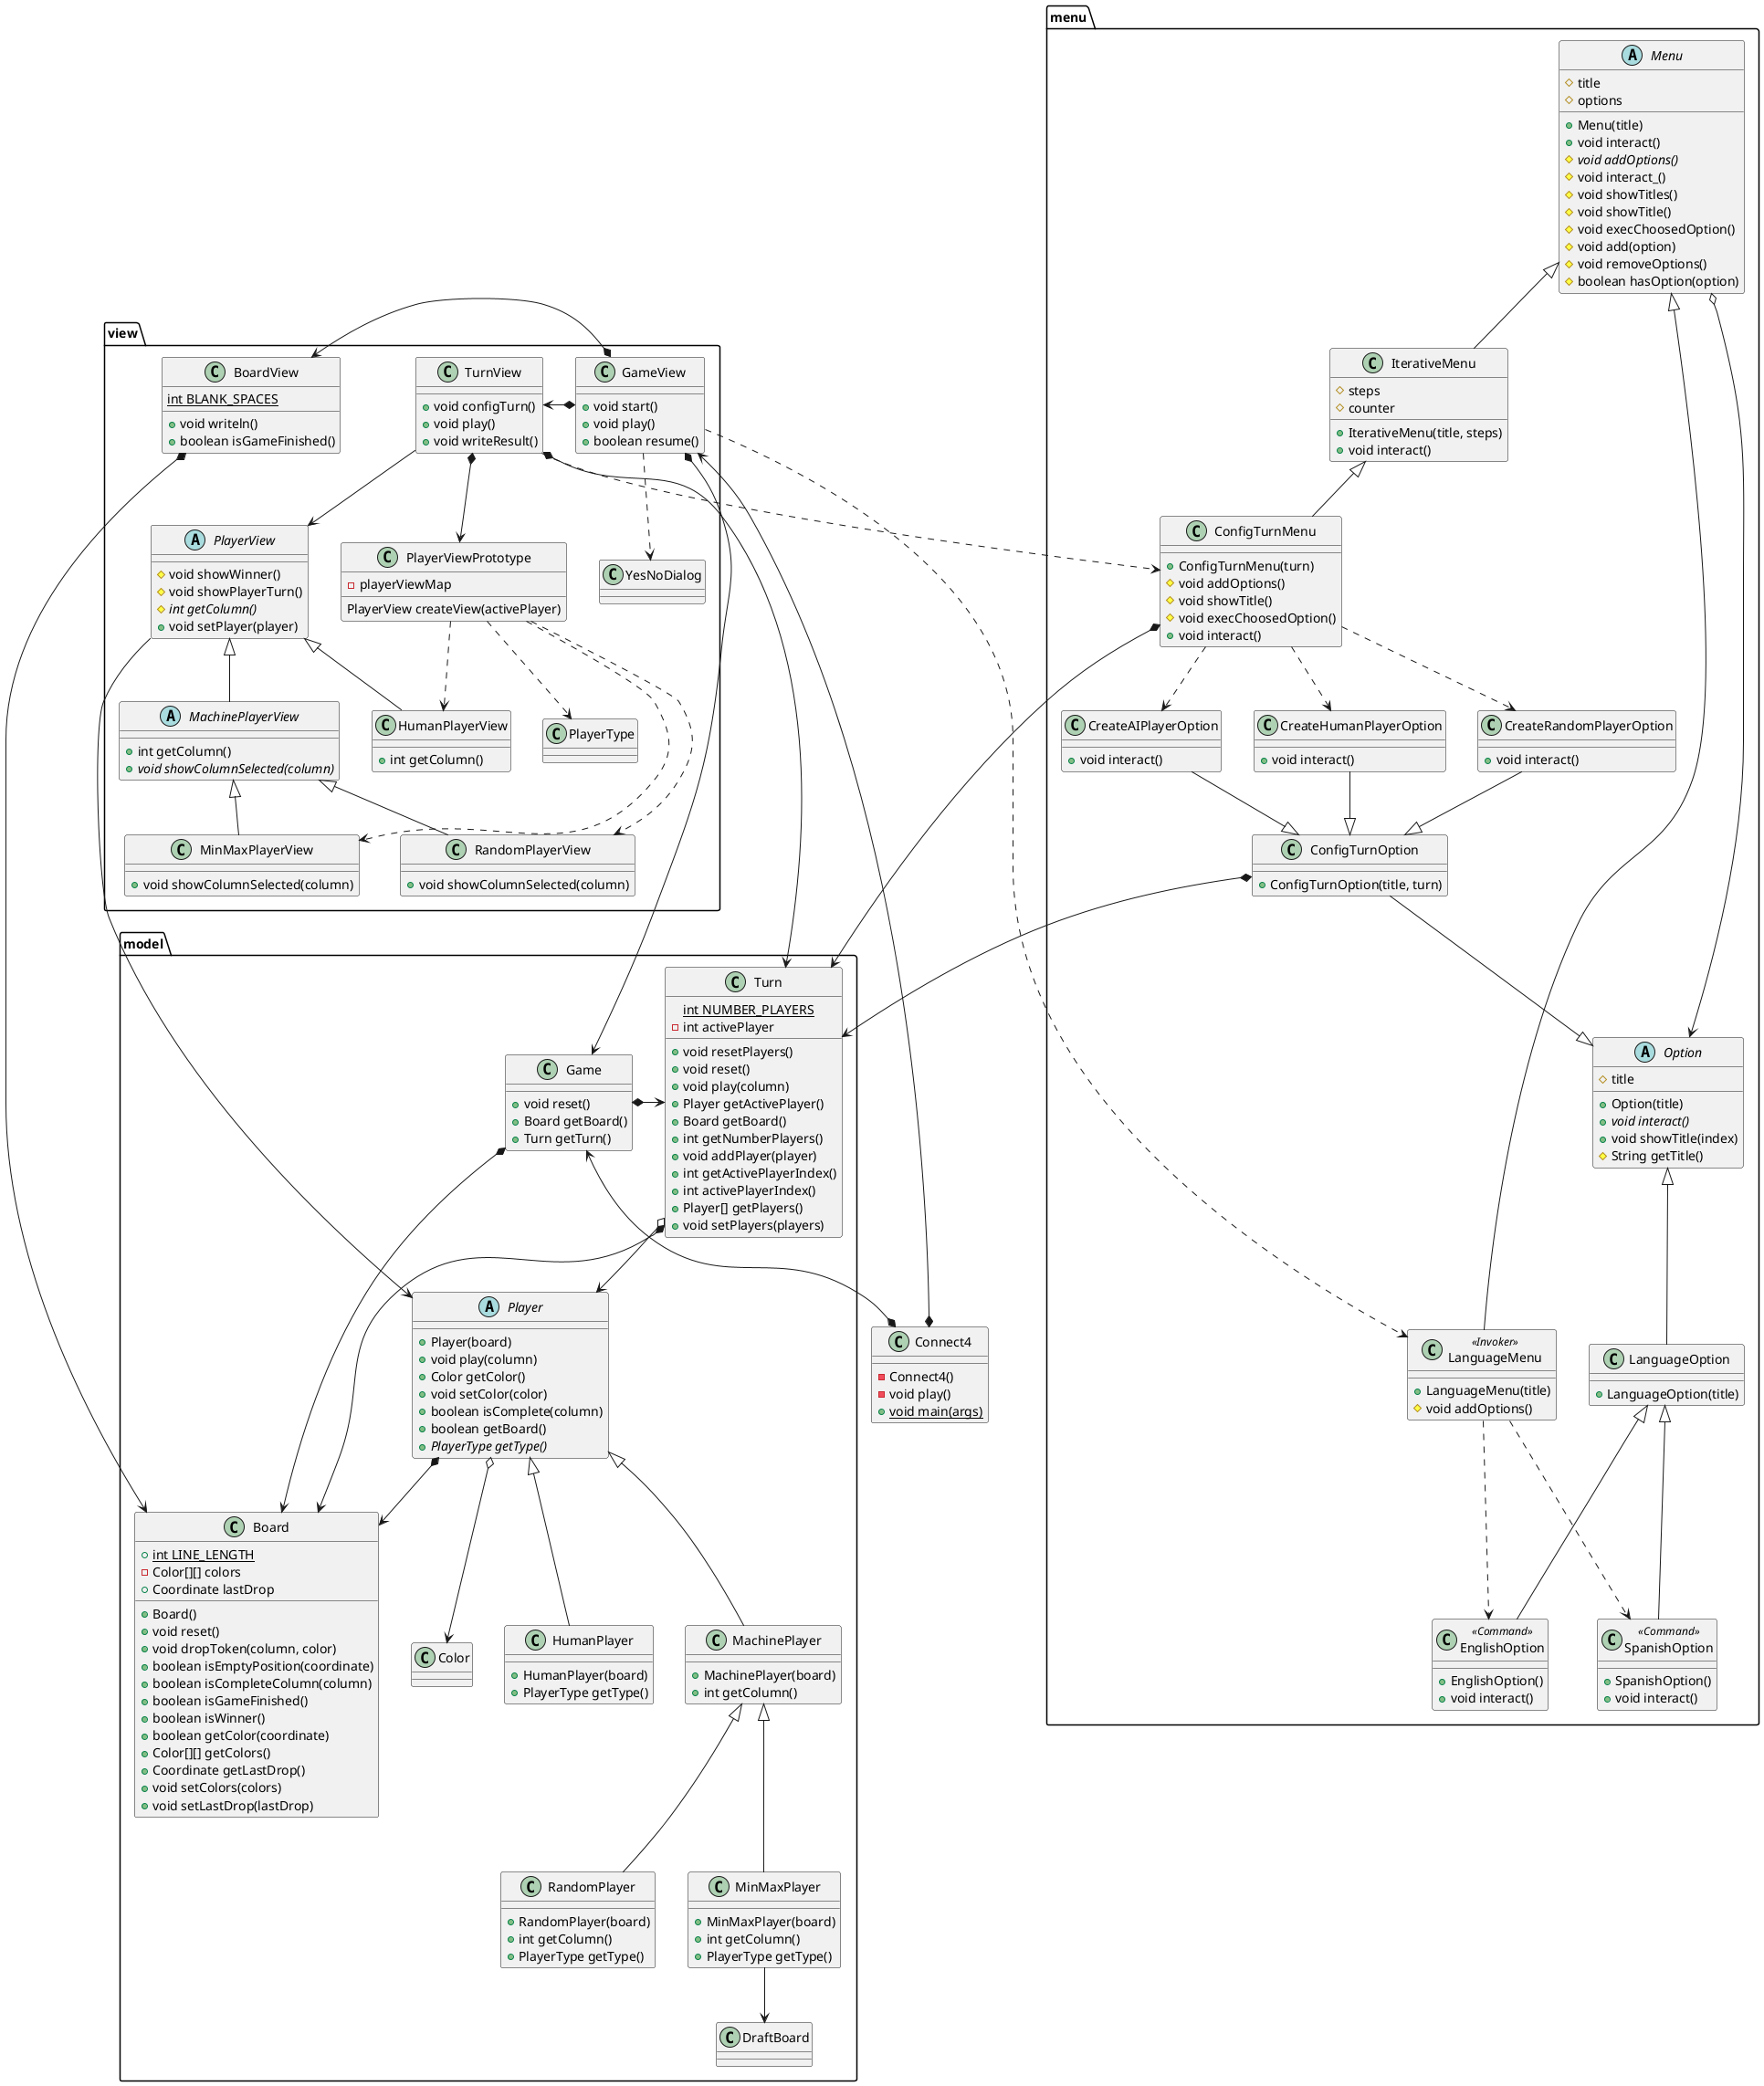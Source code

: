 @startuml connect4
    Connect4 : - Connect4()
    Connect4 : - void play()
    Connect4 : + {static} void main(args)

package model {
    Game *-> Board
    Game *-> Turn
    Game : + void reset()
    Game : + Board getBoard()
    Game : + Turn getTurn()
    Game <--* Connect4

    Turn o--> Player
    Turn *--> Board
    Turn : {static} int NUMBER_PLAYERS
    Turn : - int activePlayer
    Turn : + void resetPlayers()
    Turn : + void reset()
    Turn : + void play(column)
    Turn : + Player getActivePlayer()
    Turn : + Board getBoard()
    Turn : + int getNumberPlayers()
    Turn : + void addPlayer(player)
    Turn : + int getActivePlayerIndex()
    Turn : + int activePlayerIndex()
    Turn : + Player[] getPlayers()
    Turn : + void setPlayers(players)

    abstract Player
    Player o--> Color
    Player *--> Board
    Player : + Player(board)
    Player : + void play(column)
    Player : + Color getColor()
    Player : + void setColor(color)
    Player : + boolean isComplete(column)
    Player : + boolean getBoard()
    Player : + {abstract} PlayerType getType()
    Player <|-- HumanPlayer
    Player <|-- MachinePlayer

    HumanPlayer : + HumanPlayer(board)
    HumanPlayer : + PlayerType getType()

    MachinePlayer : + MachinePlayer(board)
    MachinePlayer : + int getColumn()
    MachinePlayer <|-- RandomPlayer
    MachinePlayer <|-- MinMaxPlayer

    RandomPlayer : + RandomPlayer(board)
    RandomPlayer : + int getColumn()
    RandomPlayer : + PlayerType getType()

    MinMaxPlayer : + MinMaxPlayer(board)
    MinMaxPlayer : + int getColumn()
    MinMaxPlayer : + PlayerType getType()
    MinMaxPlayer --> DraftBoard

    Board : + {static} int LINE_LENGTH
    Board : - Color[][] colors
    Board : + Coordinate lastDrop
    Board : + Board()
    Board : + void reset()
    Board : + void dropToken(column, color)
    Board : + boolean isEmptyPosition(coordinate)
    Board : + boolean isCompleteColumn(column)
    Board : + boolean isGameFinished()
    Board : + boolean isWinner()
    Board : + boolean getColor(coordinate)
    Board : + Color[][] getColors()
    Board : + Coordinate getLastDrop()
    Board : + void setColors(colors)
    Board : + void setLastDrop(lastDrop)
}

package menu {
    abstract class Menu
    Menu : # title
    Menu : # options
    Menu o--> Option
    Menu : + Menu(title)
    Menu : + void interact()
    Menu : # {abstract} void addOptions()
    Menu : # void interact_()
    Menu : # void showTitles()
    Menu : # void showTitle()
    Menu : # void execChoosedOption()
    Menu : # void add(option)
    Menu : # void removeOptions()
    Menu : # boolean hasOption(option)
    Menu <|-- IterativeMenu
    Menu <|-- LanguageMenu

    class LanguageMenu << Invoker >>
    LanguageMenu : + LanguageMenu(title)
    LanguageMenu : # void addOptions()
    LanguageMenu ..> SpanishOption
    LanguageMenu ..> EnglishOption

    IterativeMenu : # steps
    IterativeMenu : # counter
    IterativeMenu : + IterativeMenu(title, steps)
    IterativeMenu : + void interact()
    IterativeMenu <|-- ConfigTurnMenu

    ConfigTurnMenu *--> Turn
    ConfigTurnMenu : + ConfigTurnMenu(turn)
    ConfigTurnMenu : # void addOptions()
    ConfigTurnMenu : # void showTitle()
    ConfigTurnMenu : # void execChoosedOption()
    ConfigTurnMenu : + void interact()
    ConfigTurnMenu ..> CreateHumanPlayerOption
    ConfigTurnMenu ..> CreateRandomPlayerOption
    ConfigTurnMenu ..> CreateAIPlayerOption

    abstract class Option
    Option : # title
    Option : + Option(title)
    Option : + {abstract} void interact()
    Option : + void showTitle(index)
    Option : # String getTitle()
    Option <|-- LanguageOption

    LanguageOption : + LanguageOption(title)
    LanguageOption <|-- SpanishOption
    LanguageOption <|-- EnglishOption

    class SpanishOption << Command >>
    SpanishOption : + SpanishOption()
    SpanishOption : + void interact()

    class EnglishOption << Command >>
    EnglishOption : + EnglishOption()
    EnglishOption : + void interact()

    CreateHumanPlayerOption --|> ConfigTurnOption
    CreateHumanPlayerOption : + void interact()

    CreateRandomPlayerOption --|> ConfigTurnOption
    CreateRandomPlayerOption : + void interact()

    CreateAIPlayerOption --|> ConfigTurnOption
    CreateAIPlayerOption : + void interact()

    ConfigTurnOption --|> Option
    ConfigTurnOption *--> Turn
    ConfigTurnOption : + ConfigTurnOption(title, turn)
}

package view {
    GameView *-> BoardView
    GameView *-> TurnView
    GameView *-> Game
    GameView : + void start()
    GameView : + void play()
    GameView : + boolean resume()
    GameView ..> YesNoDialog
    GameView ..> LanguageMenu
    GameView <--* Connect4

    TurnView *--> Turn
    TurnView --> PlayerView
    TurnView *--> PlayerViewPrototype
    TurnView : + void configTurn()
    TurnView : + void play()
    TurnView : + void writeResult()
    TurnView ..> ConfigTurnMenu

    abstract class PlayerView
    PlayerView --> Player
    PlayerView : # void showWinner()
    PlayerView : # void showPlayerTurn()
    PlayerView : # {abstract} int getColumn()
    PlayerView : + void setPlayer(player)
    PlayerView <|-- HumanPlayerView
    PlayerView <|-- MachinePlayerView

    HumanPlayerView : + int getColumn()

    abstract class MachinePlayerView
    MachinePlayerView : + int getColumn()
    MachinePlayerView : + {abstract} void showColumnSelected(column)
    MachinePlayerView <|-- RandomPlayerView
    MachinePlayerView <|-- MinMaxPlayerView

    MinMaxPlayerView : + void showColumnSelected(column)

    RandomPlayerView : + void showColumnSelected(column)

    PlayerViewPrototype : - playerViewMap
    PlayerViewPrototype : PlayerView createView(activePlayer)
    PlayerViewPrototype ..> HumanPlayerView
    PlayerViewPrototype ..> RandomPlayerView
    PlayerViewPrototype ..> MinMaxPlayerView
    PlayerViewPrototype ..> PlayerType

    BoardView : {static} int BLANK_SPACES
    BoardView *--> Board
    BoardView : + void writeln()
    BoardView : + boolean isGameFinished()
}
@enduml